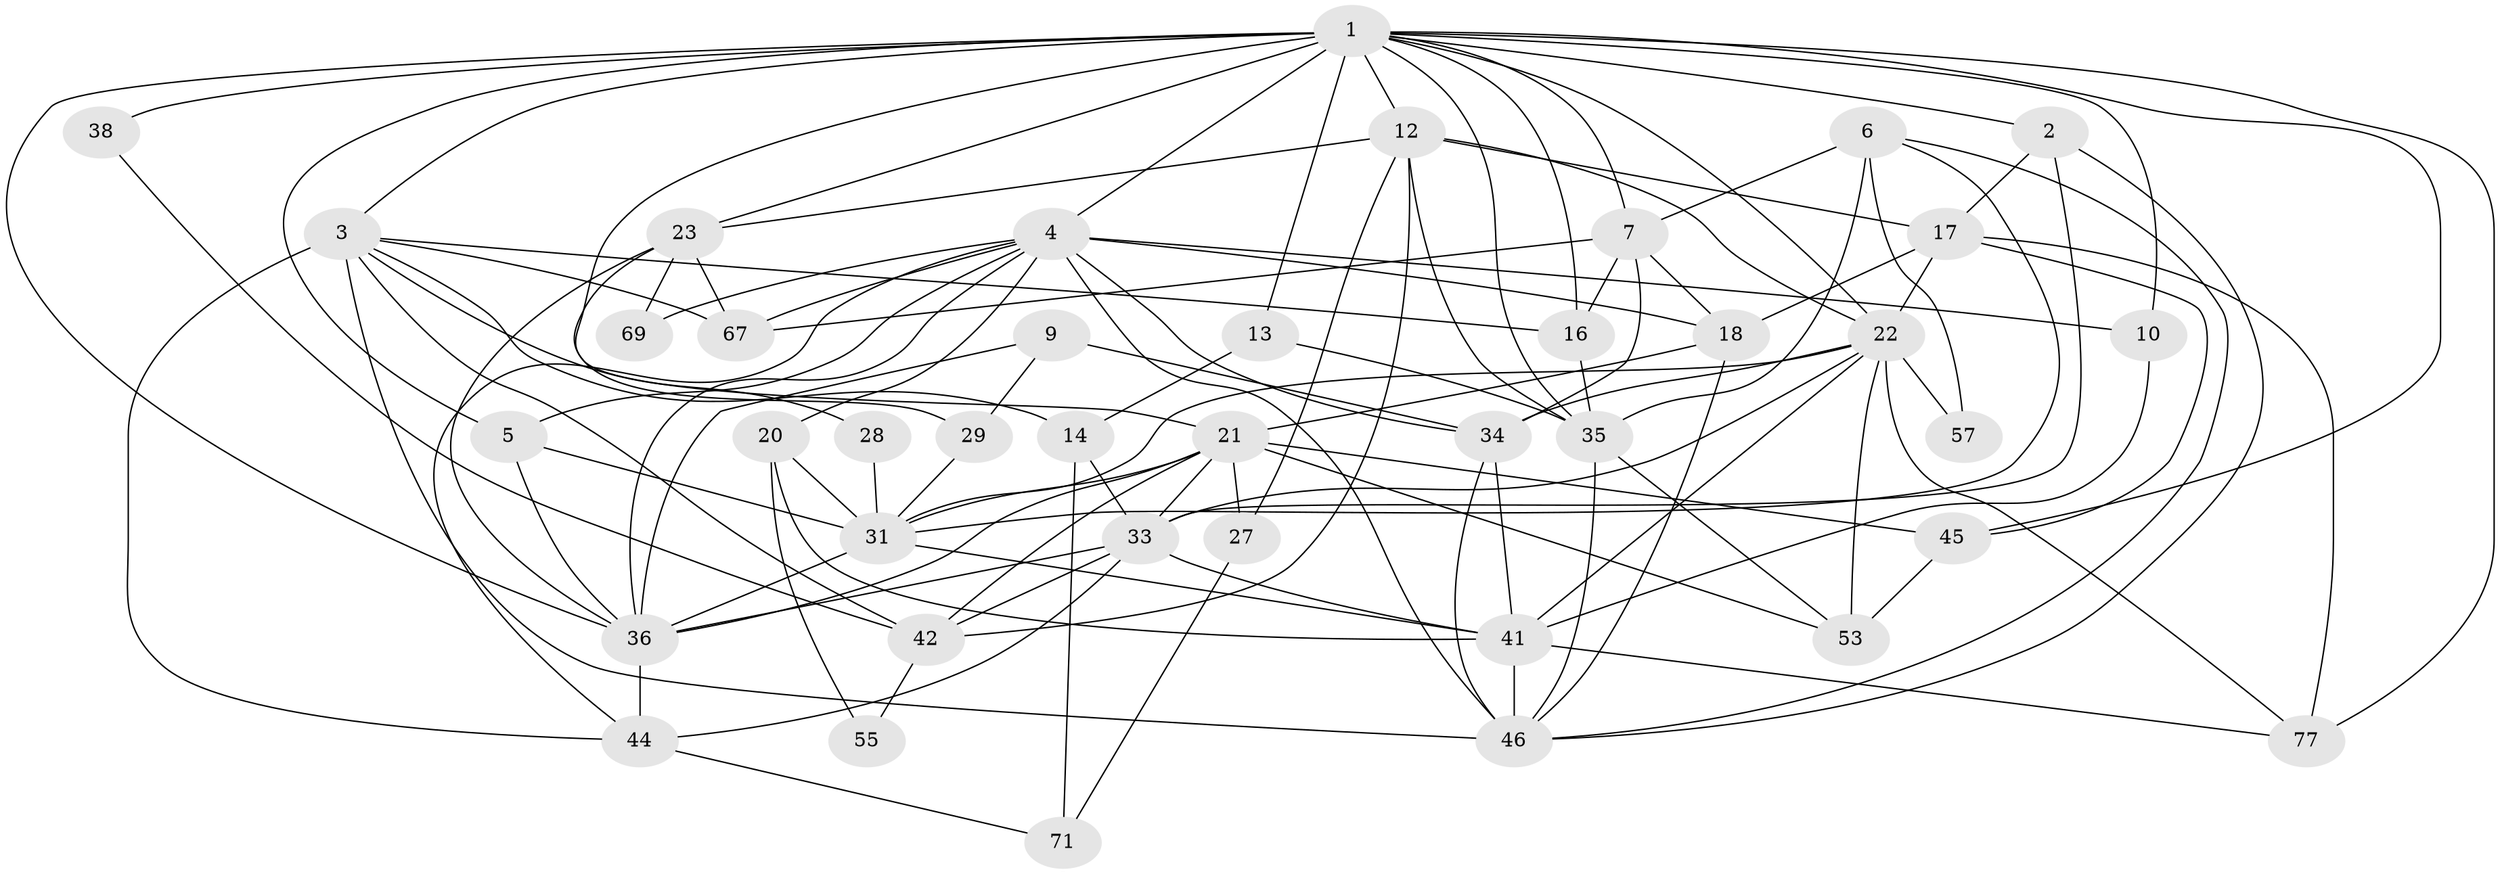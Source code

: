 // original degree distribution, {5: 0.2222222222222222, 4: 0.30864197530864196, 3: 0.20987654320987653, 2: 0.14814814814814814, 6: 0.07407407407407407, 8: 0.024691358024691357, 7: 0.012345679012345678}
// Generated by graph-tools (version 1.1) at 2025/18/03/04/25 18:18:41]
// undirected, 40 vertices, 110 edges
graph export_dot {
graph [start="1"]
  node [color=gray90,style=filled];
  1 [super="+51+79+49+30+76"];
  2;
  3 [super="+37"];
  4 [super="+58+52+62"];
  5 [super="+8"];
  6 [super="+40"];
  7 [super="+11"];
  9 [super="+15"];
  10;
  12 [super="+24+75+19"];
  13;
  14;
  16;
  17 [super="+60+81"];
  18;
  20 [super="+65"];
  21 [super="+26+25"];
  22 [super="+39"];
  23 [super="+73"];
  27;
  28;
  29;
  31 [super="+74+68+32"];
  33 [super="+61"];
  34 [super="+66"];
  35 [super="+43"];
  36 [super="+64"];
  38;
  41 [super="+47"];
  42;
  44 [super="+50"];
  45 [super="+48"];
  46 [super="+59+80+70"];
  53;
  55;
  57;
  67;
  69;
  71;
  77;
  1 -- 16;
  1 -- 45;
  1 -- 77;
  1 -- 2;
  1 -- 22;
  1 -- 10;
  1 -- 3;
  1 -- 36;
  1 -- 38;
  1 -- 7;
  1 -- 4 [weight=2];
  1 -- 12;
  1 -- 13;
  1 -- 5;
  1 -- 35;
  1 -- 21;
  1 -- 23;
  2 -- 46;
  2 -- 17;
  2 -- 33;
  3 -- 46 [weight=2];
  3 -- 44;
  3 -- 16;
  3 -- 67;
  3 -- 42;
  3 -- 28;
  3 -- 14;
  4 -- 67;
  4 -- 69;
  4 -- 18;
  4 -- 44;
  4 -- 34;
  4 -- 5;
  4 -- 46;
  4 -- 20;
  4 -- 10;
  4 -- 36;
  5 -- 31 [weight=2];
  5 -- 36;
  6 -- 35;
  6 -- 57;
  6 -- 31;
  6 -- 46;
  6 -- 7;
  7 -- 16;
  7 -- 34;
  7 -- 67;
  7 -- 18;
  9 -- 29;
  9 -- 34;
  9 -- 36;
  10 -- 41;
  12 -- 17;
  12 -- 27;
  12 -- 42;
  12 -- 23;
  12 -- 35 [weight=2];
  12 -- 22;
  13 -- 14;
  13 -- 35;
  14 -- 71;
  14 -- 33;
  16 -- 35;
  17 -- 77;
  17 -- 22;
  17 -- 18;
  17 -- 45;
  18 -- 46;
  18 -- 21;
  20 -- 41;
  20 -- 31;
  20 -- 55;
  21 -- 45;
  21 -- 31;
  21 -- 33;
  21 -- 53;
  21 -- 42;
  21 -- 27;
  21 -- 36;
  22 -- 41;
  22 -- 34;
  22 -- 33;
  22 -- 53;
  22 -- 57;
  22 -- 77;
  22 -- 31;
  23 -- 29;
  23 -- 36;
  23 -- 67;
  23 -- 69;
  27 -- 71;
  28 -- 31;
  29 -- 31 [weight=2];
  31 -- 36 [weight=2];
  31 -- 41;
  33 -- 36;
  33 -- 42;
  33 -- 44;
  33 -- 41;
  34 -- 41;
  34 -- 46;
  35 -- 53;
  35 -- 46;
  36 -- 44;
  38 -- 42;
  41 -- 77;
  41 -- 46;
  42 -- 55;
  44 -- 71;
  45 -- 53;
}
